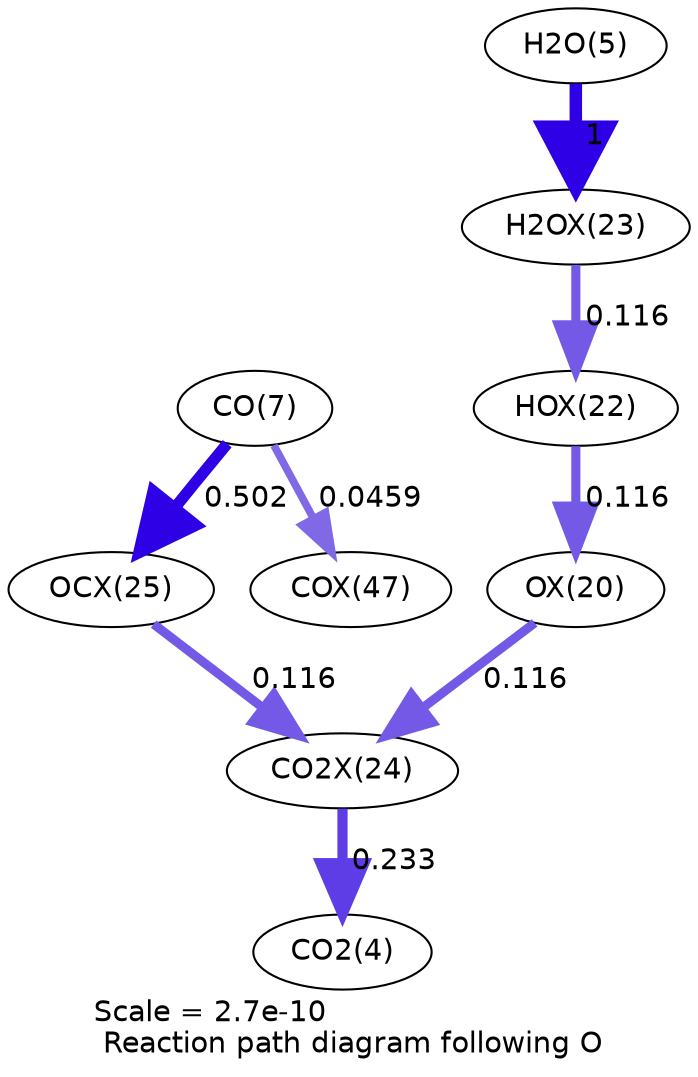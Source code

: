 digraph reaction_paths {
center=1;
s102 -> s100[fontname="Helvetica", penwidth=4.37, arrowsize=2.19, color="0.7, 0.616, 0.9"
, label=" 0.116"];
s100 -> s104[fontname="Helvetica", penwidth=4.38, arrowsize=2.19, color="0.7, 0.616, 0.9"
, label=" 0.116"];
s103 -> s102[fontname="Helvetica", penwidth=4.37, arrowsize=2.19, color="0.7, 0.616, 0.9"
, label=" 0.116"];
s7 -> s103[fontname="Helvetica", penwidth=6, arrowsize=3, color="0.7, 1.5, 0.9"
, label=" 1"];
s9 -> s105[fontname="Helvetica", penwidth=5.48, arrowsize=2.74, color="0.7, 1, 0.9"
, label=" 0.502"];
s9 -> s111[fontname="Helvetica", penwidth=3.67, arrowsize=1.84, color="0.7, 0.546, 0.9"
, label=" 0.0459"];
s105 -> s104[fontname="Helvetica", penwidth=4.38, arrowsize=2.19, color="0.7, 0.616, 0.9"
, label=" 0.116"];
s104 -> s6[fontname="Helvetica", penwidth=4.9, arrowsize=2.45, color="0.7, 0.733, 0.9"
, label=" 0.233"];
s6 [ fontname="Helvetica", label="CO2(4)"];
s7 [ fontname="Helvetica", label="H2O(5)"];
s9 [ fontname="Helvetica", label="CO(7)"];
s100 [ fontname="Helvetica", label="OX(20)"];
s102 [ fontname="Helvetica", label="HOX(22)"];
s103 [ fontname="Helvetica", label="H2OX(23)"];
s104 [ fontname="Helvetica", label="CO2X(24)"];
s105 [ fontname="Helvetica", label="OCX(25)"];
s111 [ fontname="Helvetica", label="COX(47)"];
 label = "Scale = 2.7e-10\l Reaction path diagram following O";
 fontname = "Helvetica";
}
